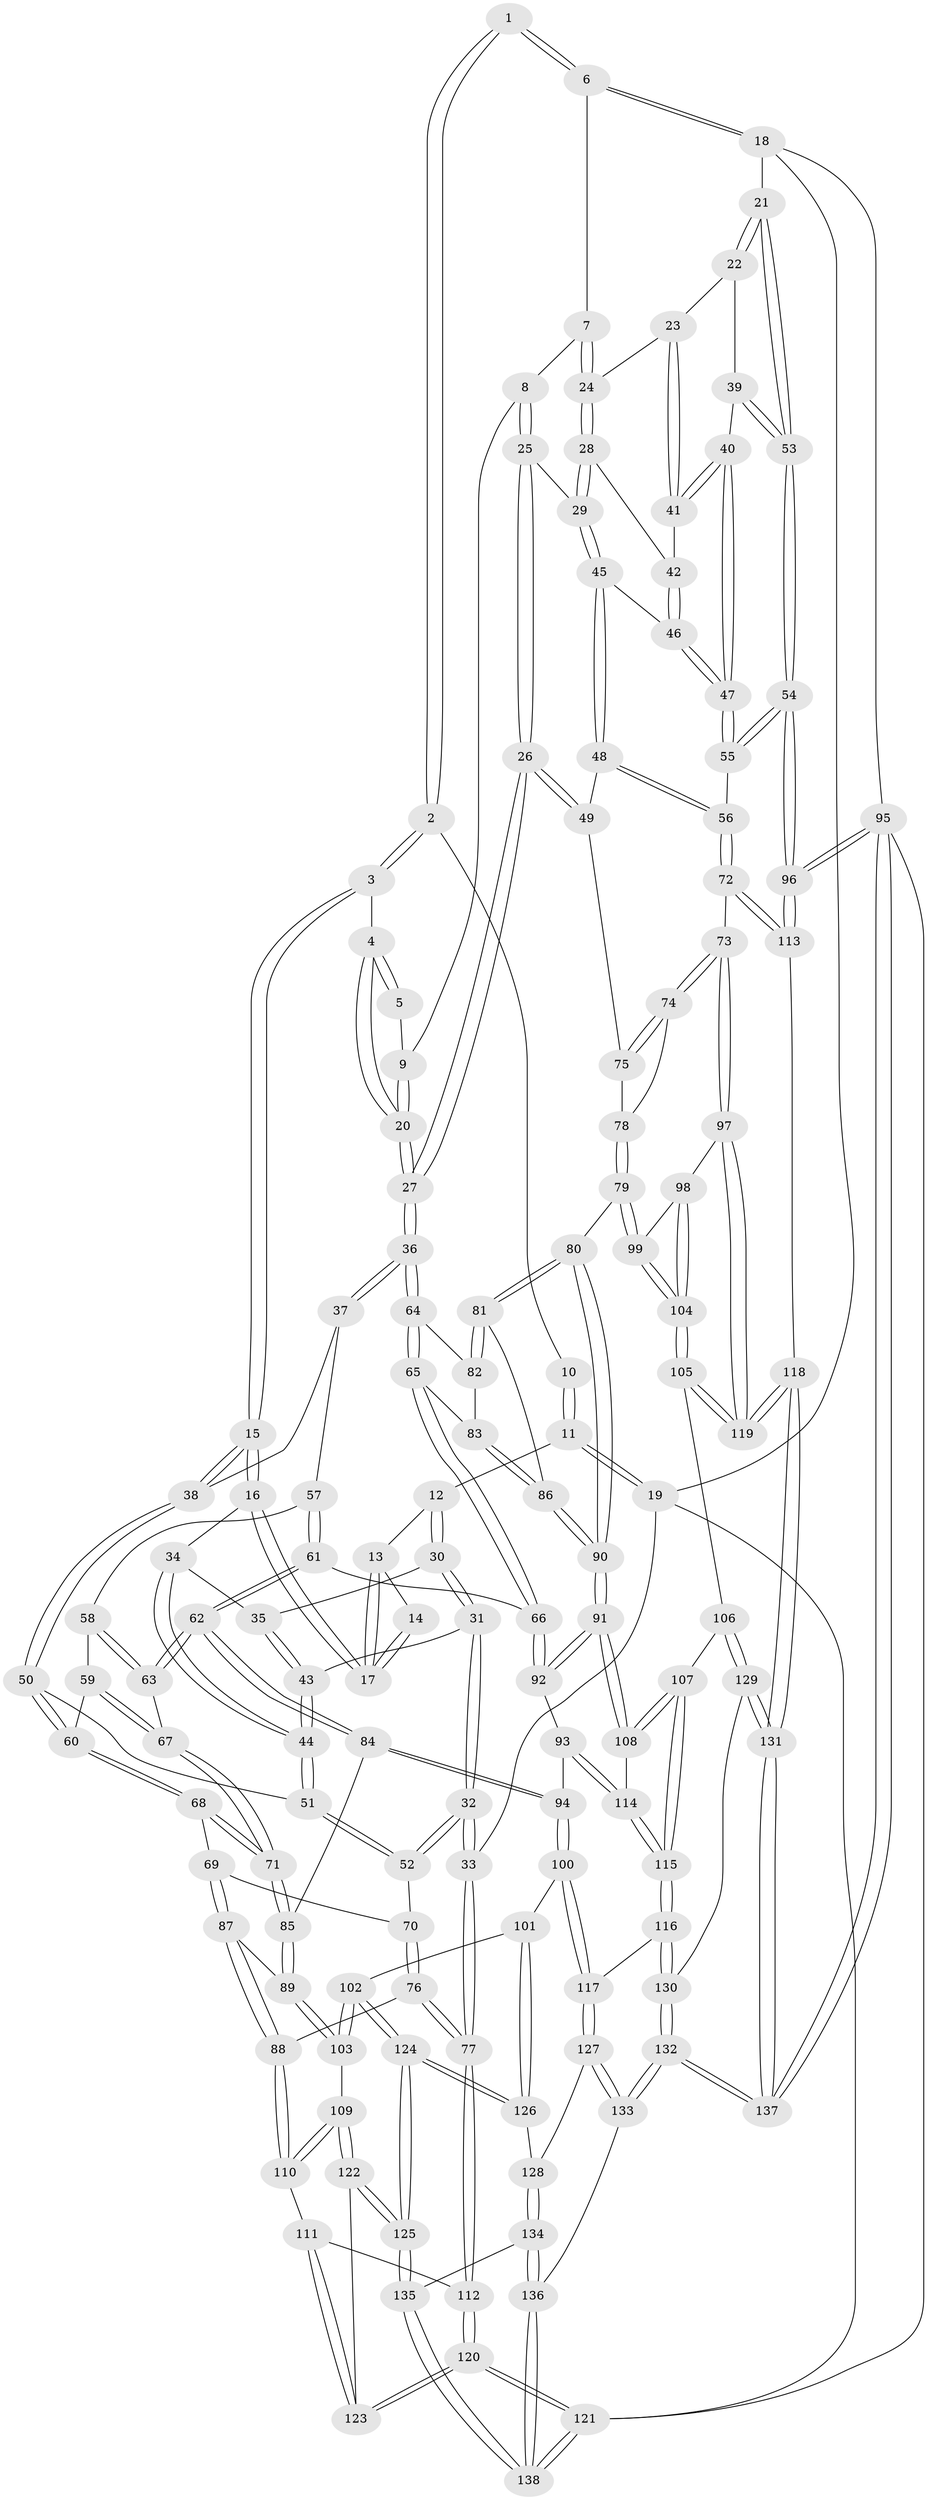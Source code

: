 // Generated by graph-tools (version 1.1) at 2025/11/02/27/25 16:11:58]
// undirected, 138 vertices, 342 edges
graph export_dot {
graph [start="1"]
  node [color=gray90,style=filled];
  1 [pos="+0.7010219772668164+0"];
  2 [pos="+0.42932065618322685+0"];
  3 [pos="+0.45754047325992614+0.043200790817372416"];
  4 [pos="+0.5806857540666392+0.1476095329618091"];
  5 [pos="+0.66960469851596+0"];
  6 [pos="+1+0"];
  7 [pos="+0.8399849366757107+0.09113552476257124"];
  8 [pos="+0.7567576535046988+0.13928879553843143"];
  9 [pos="+0.6993188823423542+0.1337736659257208"];
  10 [pos="+0.37683990971470643+0"];
  11 [pos="+0+0"];
  12 [pos="+0.13128077288882142+0.11785164512768848"];
  13 [pos="+0.17833839686725889+0.12075589308212735"];
  14 [pos="+0.3089199106370031+0"];
  15 [pos="+0.3555779786855406+0.2297039208191769"];
  16 [pos="+0.34527862978953117+0.22537791314670927"];
  17 [pos="+0.2910553173286781+0.16887770296036966"];
  18 [pos="+1+0"];
  19 [pos="+0+0"];
  20 [pos="+0.5987177109736107+0.1838500232116319"];
  21 [pos="+1+0"];
  22 [pos="+0.9538589890643858+0.2119153364441918"];
  23 [pos="+0.8758361365798976+0.22184859729923362"];
  24 [pos="+0.8655127730502346+0.21735280676038582"];
  25 [pos="+0.7552998949776454+0.17855864878407174"];
  26 [pos="+0.5966419735921528+0.33335629303735237"];
  27 [pos="+0.580130288770857+0.32996359116283436"];
  28 [pos="+0.8638348576307956+0.21885113057928068"];
  29 [pos="+0.7841705637007949+0.26662291706839536"];
  30 [pos="+0.11615055759834322+0.1596648158102897"];
  31 [pos="+0.08146451360366018+0.20718336384386143"];
  32 [pos="+0+0.3444461735951396"];
  33 [pos="+0+0.352079918802703"];
  34 [pos="+0.2870880326849451+0.2432862403037416"];
  35 [pos="+0.2068504827607791+0.2507953735070763"];
  36 [pos="+0.5784746943611483+0.33077124112706935"];
  37 [pos="+0.4335406078232195+0.3127368427124122"];
  38 [pos="+0.37822158468165146+0.26793442557993785"];
  39 [pos="+0.9624635525244997+0.3149660125740632"];
  40 [pos="+0.946012861916257+0.3168316514868217"];
  41 [pos="+0.9143942868439238+0.29155818074176365"];
  42 [pos="+0.8600497096645768+0.30648965899081076"];
  43 [pos="+0.1582907104396641+0.3117331787161009"];
  44 [pos="+0.16344432933901484+0.3672401784110104"];
  45 [pos="+0.7473978530433208+0.3324662268565816"];
  46 [pos="+0.8217124206839057+0.3481407892093555"];
  47 [pos="+0.8791002779124582+0.38359711652145373"];
  48 [pos="+0.7026412849389236+0.35227169261822516"];
  49 [pos="+0.6630241358233342+0.3536662112621577"];
  50 [pos="+0.22327826874979048+0.39458377673908923"];
  51 [pos="+0.16325182305995017+0.3692018490246672"];
  52 [pos="+0.11629382979325373+0.39249860843692785"];
  53 [pos="+1+0.3837662768911231"];
  54 [pos="+1+0.429836943219097"];
  55 [pos="+0.9075088930573736+0.4844329805127314"];
  56 [pos="+0.8569584731806426+0.5382473220067319"];
  57 [pos="+0.4118368894173935+0.3573570024198406"];
  58 [pos="+0.3913324463874465+0.37743735113497284"];
  59 [pos="+0.27243043483083407+0.42810662889315576"];
  60 [pos="+0.22466205298428435+0.3971559449344014"];
  61 [pos="+0.4109293775783321+0.5148689979440343"];
  62 [pos="+0.33380457539266756+0.5341190724313478"];
  63 [pos="+0.32250619966328964+0.48239519817952603"];
  64 [pos="+0.5777669759319686+0.3344505224747574"];
  65 [pos="+0.4336143558686791+0.5078866684548496"];
  66 [pos="+0.4116416757496683+0.5151717793147476"];
  67 [pos="+0.2889133787374816+0.45330040830155977"];
  68 [pos="+0.21270349116659232+0.4948389706938541"];
  69 [pos="+0.13798066151969388+0.495286206794833"];
  70 [pos="+0.12215025287992586+0.44775614177640766"];
  71 [pos="+0.2259924944357351+0.5125232571293578"];
  72 [pos="+0.8535657779034602+0.5474990906744808"];
  73 [pos="+0.7987570422082699+0.5756591301231996"];
  74 [pos="+0.7409384685795355+0.5517248851419015"];
  75 [pos="+0.6733477255472298+0.3965029527520306"];
  76 [pos="+0+0.5488119637800691"];
  77 [pos="+0+0.5137469515765118"];
  78 [pos="+0.6648154473110524+0.5560458741939506"];
  79 [pos="+0.6282659218934719+0.5716622542512959"];
  80 [pos="+0.6189847116625706+0.5653471258307775"];
  81 [pos="+0.5879783148872129+0.5026535180084154"];
  82 [pos="+0.5742912465060468+0.3675599607338368"];
  83 [pos="+0.49557981908242005+0.509384683826322"];
  84 [pos="+0.3266632505685733+0.5445382062205907"];
  85 [pos="+0.24437705029594348+0.5526827027821114"];
  86 [pos="+0.5094651393860311+0.5522087893260149"];
  87 [pos="+0.11336975430412669+0.5592246775806489"];
  88 [pos="+0.08933894277030544+0.5754334428951061"];
  89 [pos="+0.2239301353307889+0.5776535175983927"];
  90 [pos="+0.497913281083106+0.6035622805216376"];
  91 [pos="+0.4968240550436906+0.6048729847005374"];
  92 [pos="+0.44765901826008214+0.5727936110615304"];
  93 [pos="+0.3662099676500554+0.621203348227827"];
  94 [pos="+0.34743386608222726+0.6158464743066252"];
  95 [pos="+1+1"];
  96 [pos="+1+0.7209695398624119"];
  97 [pos="+0.7568028487242097+0.6648287980513715"];
  98 [pos="+0.7422996128113616+0.6643763964383606"];
  99 [pos="+0.6307299818045461+0.5974832756574443"];
  100 [pos="+0.2864695655446199+0.7026819550986265"];
  101 [pos="+0.262660838769608+0.7051479599487172"];
  102 [pos="+0.22742604686136422+0.6979589772494368"];
  103 [pos="+0.22114227224584396+0.6929435557322793"];
  104 [pos="+0.5914719126001604+0.7114561397483298"];
  105 [pos="+0.5871156365659231+0.7162970905195996"];
  106 [pos="+0.5815840782463078+0.7191396976098039"];
  107 [pos="+0.4996125334480373+0.6250661964752658"];
  108 [pos="+0.4964253852439129+0.6174615635844096"];
  109 [pos="+0.1447219895864025+0.6887269670870024"];
  110 [pos="+0.11708762857395076+0.6739820394013591"];
  111 [pos="+0.05252378041103024+0.7030705791976523"];
  112 [pos="+0+0.5739079520743295"];
  113 [pos="+0.9689774394306494+0.6918246112747483"];
  114 [pos="+0.40552892994542217+0.6501538528009595"];
  115 [pos="+0.4154609477010985+0.7527359117976735"];
  116 [pos="+0.41083451480452254+0.7797662831995928"];
  117 [pos="+0.40866066596174033+0.7801953410294149"];
  118 [pos="+0.8055453891743013+0.8205549899850272"];
  119 [pos="+0.7979859781770668+0.8079772057503897"];
  120 [pos="+0+0.9268242141550227"];
  121 [pos="+0+1"];
  122 [pos="+0.0972137704837226+0.8446483027122272"];
  123 [pos="+0.032509363081428495+0.8277286535455923"];
  124 [pos="+0.16532506874325464+0.8906287056310619"];
  125 [pos="+0.1638457092195085+0.8926549483925292"];
  126 [pos="+0.27466620374829065+0.8233068423621257"];
  127 [pos="+0.365261625823676+0.8314679500064598"];
  128 [pos="+0.352709385481244+0.8415112083714363"];
  129 [pos="+0.5655866223046085+0.7502876954055819"];
  130 [pos="+0.5096241537634052+0.8132350328234629"];
  131 [pos="+0.7959979061550401+0.9168758256678139"];
  132 [pos="+0.5954832626338307+1"];
  133 [pos="+0.5301906268509492+1"];
  134 [pos="+0.3446961838178+0.8620900893096373"];
  135 [pos="+0.1893117404325974+0.9913312595002204"];
  136 [pos="+0.43448029907258323+1"];
  137 [pos="+0.8053376496931892+1"];
  138 [pos="+0.19088852941888934+1"];
  1 -- 2;
  1 -- 2;
  1 -- 6;
  1 -- 6;
  2 -- 3;
  2 -- 3;
  2 -- 10;
  3 -- 4;
  3 -- 15;
  3 -- 15;
  4 -- 5;
  4 -- 5;
  4 -- 20;
  4 -- 20;
  5 -- 9;
  6 -- 7;
  6 -- 18;
  6 -- 18;
  7 -- 8;
  7 -- 24;
  7 -- 24;
  8 -- 9;
  8 -- 25;
  8 -- 25;
  9 -- 20;
  9 -- 20;
  10 -- 11;
  10 -- 11;
  11 -- 12;
  11 -- 19;
  11 -- 19;
  12 -- 13;
  12 -- 30;
  12 -- 30;
  13 -- 14;
  13 -- 17;
  13 -- 17;
  14 -- 17;
  14 -- 17;
  15 -- 16;
  15 -- 16;
  15 -- 38;
  15 -- 38;
  16 -- 17;
  16 -- 17;
  16 -- 34;
  18 -- 19;
  18 -- 21;
  18 -- 95;
  19 -- 33;
  19 -- 121;
  20 -- 27;
  20 -- 27;
  21 -- 22;
  21 -- 22;
  21 -- 53;
  21 -- 53;
  22 -- 23;
  22 -- 39;
  23 -- 24;
  23 -- 41;
  23 -- 41;
  24 -- 28;
  24 -- 28;
  25 -- 26;
  25 -- 26;
  25 -- 29;
  26 -- 27;
  26 -- 27;
  26 -- 49;
  26 -- 49;
  27 -- 36;
  27 -- 36;
  28 -- 29;
  28 -- 29;
  28 -- 42;
  29 -- 45;
  29 -- 45;
  30 -- 31;
  30 -- 31;
  30 -- 35;
  31 -- 32;
  31 -- 32;
  31 -- 43;
  32 -- 33;
  32 -- 33;
  32 -- 52;
  32 -- 52;
  33 -- 77;
  33 -- 77;
  34 -- 35;
  34 -- 44;
  34 -- 44;
  35 -- 43;
  35 -- 43;
  36 -- 37;
  36 -- 37;
  36 -- 64;
  36 -- 64;
  37 -- 38;
  37 -- 57;
  38 -- 50;
  38 -- 50;
  39 -- 40;
  39 -- 53;
  39 -- 53;
  40 -- 41;
  40 -- 41;
  40 -- 47;
  40 -- 47;
  41 -- 42;
  42 -- 46;
  42 -- 46;
  43 -- 44;
  43 -- 44;
  44 -- 51;
  44 -- 51;
  45 -- 46;
  45 -- 48;
  45 -- 48;
  46 -- 47;
  46 -- 47;
  47 -- 55;
  47 -- 55;
  48 -- 49;
  48 -- 56;
  48 -- 56;
  49 -- 75;
  50 -- 51;
  50 -- 60;
  50 -- 60;
  51 -- 52;
  51 -- 52;
  52 -- 70;
  53 -- 54;
  53 -- 54;
  54 -- 55;
  54 -- 55;
  54 -- 96;
  54 -- 96;
  55 -- 56;
  56 -- 72;
  56 -- 72;
  57 -- 58;
  57 -- 61;
  57 -- 61;
  58 -- 59;
  58 -- 63;
  58 -- 63;
  59 -- 60;
  59 -- 67;
  59 -- 67;
  60 -- 68;
  60 -- 68;
  61 -- 62;
  61 -- 62;
  61 -- 66;
  62 -- 63;
  62 -- 63;
  62 -- 84;
  62 -- 84;
  63 -- 67;
  64 -- 65;
  64 -- 65;
  64 -- 82;
  65 -- 66;
  65 -- 66;
  65 -- 83;
  66 -- 92;
  66 -- 92;
  67 -- 71;
  67 -- 71;
  68 -- 69;
  68 -- 71;
  68 -- 71;
  69 -- 70;
  69 -- 87;
  69 -- 87;
  70 -- 76;
  70 -- 76;
  71 -- 85;
  71 -- 85;
  72 -- 73;
  72 -- 113;
  72 -- 113;
  73 -- 74;
  73 -- 74;
  73 -- 97;
  73 -- 97;
  74 -- 75;
  74 -- 75;
  74 -- 78;
  75 -- 78;
  76 -- 77;
  76 -- 77;
  76 -- 88;
  77 -- 112;
  77 -- 112;
  78 -- 79;
  78 -- 79;
  79 -- 80;
  79 -- 99;
  79 -- 99;
  80 -- 81;
  80 -- 81;
  80 -- 90;
  80 -- 90;
  81 -- 82;
  81 -- 82;
  81 -- 86;
  82 -- 83;
  83 -- 86;
  83 -- 86;
  84 -- 85;
  84 -- 94;
  84 -- 94;
  85 -- 89;
  85 -- 89;
  86 -- 90;
  86 -- 90;
  87 -- 88;
  87 -- 88;
  87 -- 89;
  88 -- 110;
  88 -- 110;
  89 -- 103;
  89 -- 103;
  90 -- 91;
  90 -- 91;
  91 -- 92;
  91 -- 92;
  91 -- 108;
  91 -- 108;
  92 -- 93;
  93 -- 94;
  93 -- 114;
  93 -- 114;
  94 -- 100;
  94 -- 100;
  95 -- 96;
  95 -- 96;
  95 -- 137;
  95 -- 137;
  95 -- 121;
  96 -- 113;
  96 -- 113;
  97 -- 98;
  97 -- 119;
  97 -- 119;
  98 -- 99;
  98 -- 104;
  98 -- 104;
  99 -- 104;
  99 -- 104;
  100 -- 101;
  100 -- 117;
  100 -- 117;
  101 -- 102;
  101 -- 126;
  101 -- 126;
  102 -- 103;
  102 -- 103;
  102 -- 124;
  102 -- 124;
  103 -- 109;
  104 -- 105;
  104 -- 105;
  105 -- 106;
  105 -- 119;
  105 -- 119;
  106 -- 107;
  106 -- 129;
  106 -- 129;
  107 -- 108;
  107 -- 108;
  107 -- 115;
  107 -- 115;
  108 -- 114;
  109 -- 110;
  109 -- 110;
  109 -- 122;
  109 -- 122;
  110 -- 111;
  111 -- 112;
  111 -- 123;
  111 -- 123;
  112 -- 120;
  112 -- 120;
  113 -- 118;
  114 -- 115;
  114 -- 115;
  115 -- 116;
  115 -- 116;
  116 -- 117;
  116 -- 130;
  116 -- 130;
  117 -- 127;
  117 -- 127;
  118 -- 119;
  118 -- 119;
  118 -- 131;
  118 -- 131;
  120 -- 121;
  120 -- 121;
  120 -- 123;
  120 -- 123;
  121 -- 138;
  121 -- 138;
  122 -- 123;
  122 -- 125;
  122 -- 125;
  124 -- 125;
  124 -- 125;
  124 -- 126;
  124 -- 126;
  125 -- 135;
  125 -- 135;
  126 -- 128;
  127 -- 128;
  127 -- 133;
  127 -- 133;
  128 -- 134;
  128 -- 134;
  129 -- 130;
  129 -- 131;
  129 -- 131;
  130 -- 132;
  130 -- 132;
  131 -- 137;
  131 -- 137;
  132 -- 133;
  132 -- 133;
  132 -- 137;
  132 -- 137;
  133 -- 136;
  134 -- 135;
  134 -- 136;
  134 -- 136;
  135 -- 138;
  135 -- 138;
  136 -- 138;
  136 -- 138;
}
